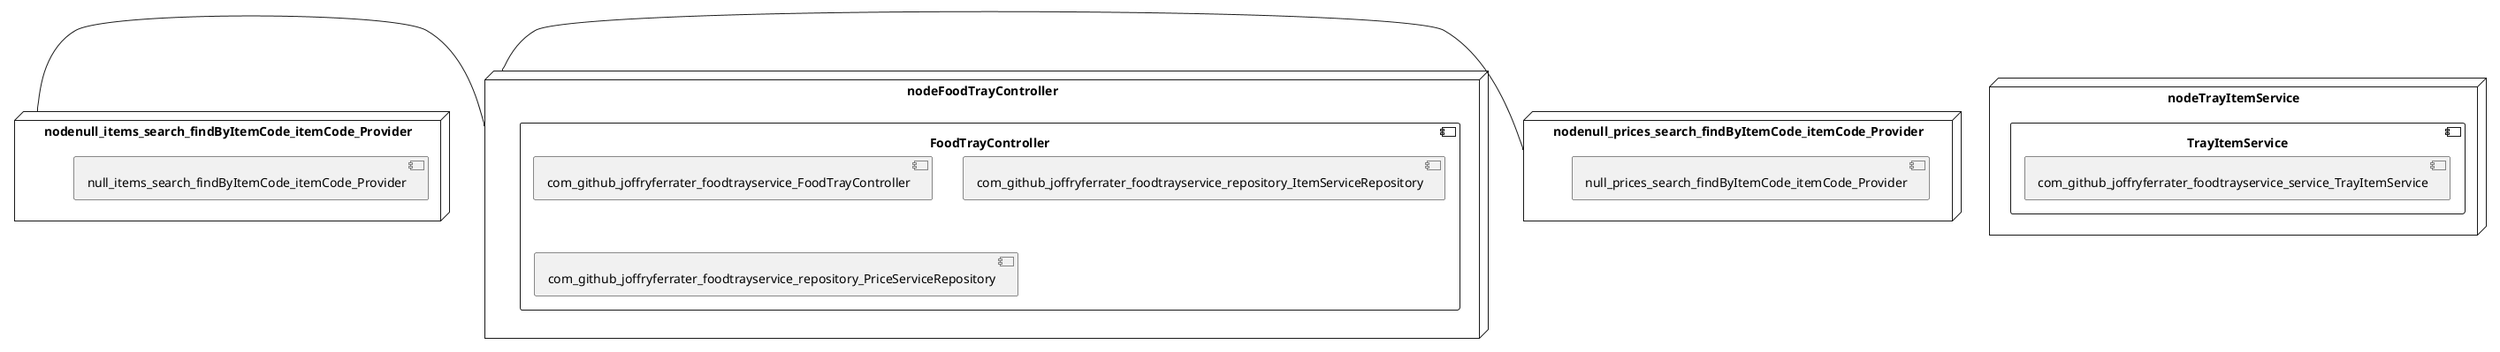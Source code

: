 @startuml
skinparam fixCircleLabelOverlapping true
skinparam componentStyle uml2
node nodeFoodTrayController {
component FoodTrayController {
[com_github_joffryferrater_foodtrayservice_FoodTrayController] [[jferrater-tap-and-eat-microservices.system#_C34rYcFwEe6eDbmOTTLIIA]]
[com_github_joffryferrater_foodtrayservice_repository_ItemServiceRepository] [[jferrater-tap-and-eat-microservices.system#_C34rYcFwEe6eDbmOTTLIIA]]
[com_github_joffryferrater_foodtrayservice_repository_PriceServiceRepository] [[jferrater-tap-and-eat-microservices.system#_C34rYcFwEe6eDbmOTTLIIA]]
}
}
node nodeTrayItemService {
component TrayItemService {
[com_github_joffryferrater_foodtrayservice_service_TrayItemService] [[jferrater-tap-and-eat-microservices.system#_C34rYcFwEe6eDbmOTTLIIA]]
}
}
node nodenull_items_search_findByItemCode_itemCode_Provider {
[null_items_search_findByItemCode_itemCode_Provider] [[jferrater-tap-and-eat-microservices.system#_C34rYcFwEe6eDbmOTTLIIA]]
}
node nodenull_prices_search_findByItemCode_itemCode_Provider {
[null_prices_search_findByItemCode_itemCode_Provider] [[jferrater-tap-and-eat-microservices.system#_C34rYcFwEe6eDbmOTTLIIA]]
}
[nodenull_items_search_findByItemCode_itemCode_Provider] - [nodeFoodTrayController]
[nodenull_prices_search_findByItemCode_itemCode_Provider] - [nodeFoodTrayController]

@enduml
